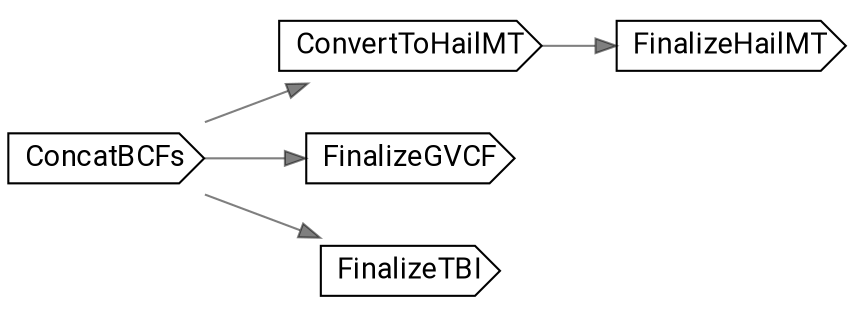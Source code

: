 // LRConvertBCF
digraph {
	compound=true rankdir=LR
	node [fontname=Roboto]
	edge [color="#00000080"]
	"call-ConcatBCFs" [label=ConcatBCFs shape=cds]
	"call-ConvertToHailMT" [label=ConvertToHailMT shape=cds]
	"call-FinalizeGVCF" [label=FinalizeGVCF shape=cds]
	"call-FinalizeTBI" [label=FinalizeTBI shape=cds]
	"call-FinalizeHailMT" [label=FinalizeHailMT shape=cds]
	"call-ConcatBCFs" -> "call-ConvertToHailMT"
	"call-ConcatBCFs" -> "call-FinalizeGVCF"
	"call-ConcatBCFs" -> "call-FinalizeTBI"
	"call-ConvertToHailMT" -> "call-FinalizeHailMT"
}
